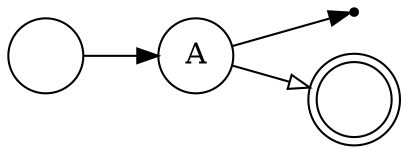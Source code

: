digraph G {
  node [shape=circle]
  rankdir=LR

  s1 [label=""]
  
  s1 -> A
  
  A -> reject
  A -> accept [arrowhead=empty]

  accept [label="", shape=doublecircle]
  reject [label="", shape=point]
}
